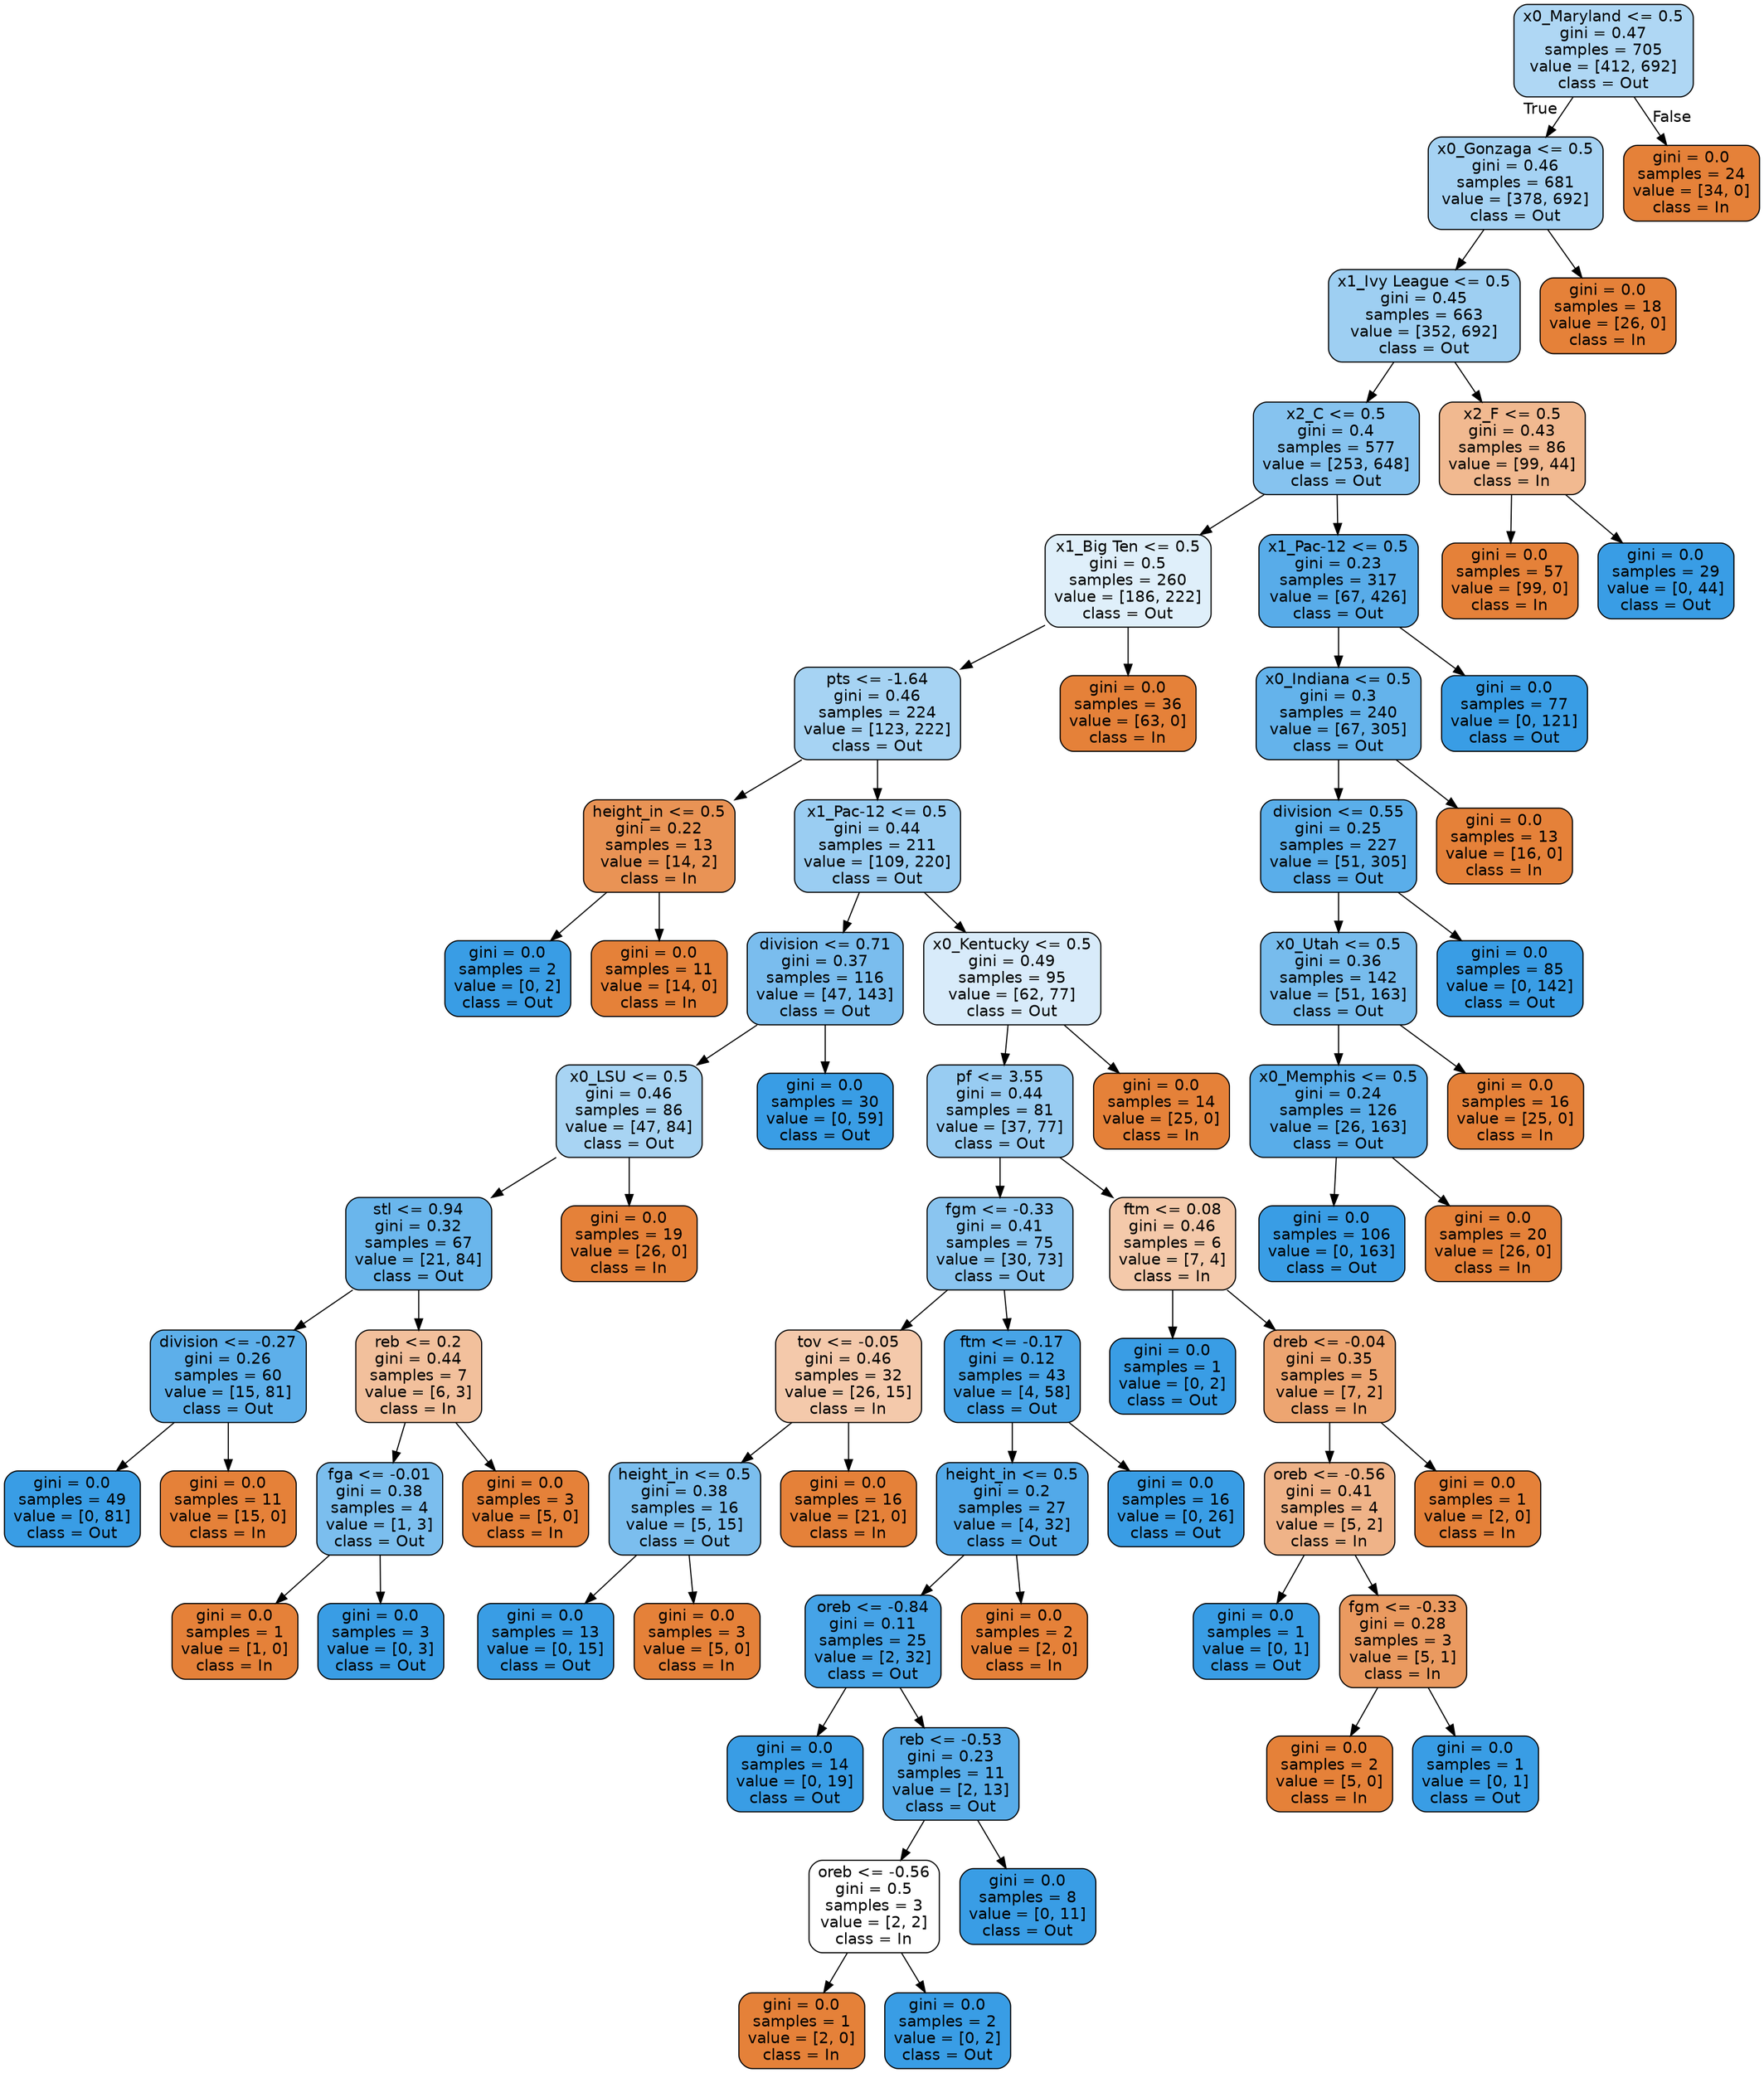 digraph Tree {
node [shape=box, style="filled, rounded", color="black", fontname=helvetica] ;
edge [fontname=helvetica] ;
0 [label="x0_Maryland <= 0.5\ngini = 0.47\nsamples = 705\nvalue = [412, 692]\nclass = Out", fillcolor="#399de567"] ;
1 [label="x0_Gonzaga <= 0.5\ngini = 0.46\nsamples = 681\nvalue = [378, 692]\nclass = Out", fillcolor="#399de574"] ;
0 -> 1 [labeldistance=2.5, labelangle=45, headlabel="True"] ;
2 [label="x1_Ivy League <= 0.5\ngini = 0.45\nsamples = 663\nvalue = [352, 692]\nclass = Out", fillcolor="#399de57d"] ;
1 -> 2 ;
3 [label="x2_C <= 0.5\ngini = 0.4\nsamples = 577\nvalue = [253, 648]\nclass = Out", fillcolor="#399de59b"] ;
2 -> 3 ;
4 [label="x1_Big Ten <= 0.5\ngini = 0.5\nsamples = 260\nvalue = [186, 222]\nclass = Out", fillcolor="#399de529"] ;
3 -> 4 ;
5 [label="pts <= -1.64\ngini = 0.46\nsamples = 224\nvalue = [123, 222]\nclass = Out", fillcolor="#399de572"] ;
4 -> 5 ;
6 [label="height_in <= 0.5\ngini = 0.22\nsamples = 13\nvalue = [14, 2]\nclass = In", fillcolor="#e58139db"] ;
5 -> 6 ;
7 [label="gini = 0.0\nsamples = 2\nvalue = [0, 2]\nclass = Out", fillcolor="#399de5ff"] ;
6 -> 7 ;
8 [label="gini = 0.0\nsamples = 11\nvalue = [14, 0]\nclass = In", fillcolor="#e58139ff"] ;
6 -> 8 ;
9 [label="x1_Pac-12 <= 0.5\ngini = 0.44\nsamples = 211\nvalue = [109, 220]\nclass = Out", fillcolor="#399de581"] ;
5 -> 9 ;
10 [label="division <= 0.71\ngini = 0.37\nsamples = 116\nvalue = [47, 143]\nclass = Out", fillcolor="#399de5ab"] ;
9 -> 10 ;
11 [label="x0_LSU <= 0.5\ngini = 0.46\nsamples = 86\nvalue = [47, 84]\nclass = Out", fillcolor="#399de570"] ;
10 -> 11 ;
12 [label="stl <= 0.94\ngini = 0.32\nsamples = 67\nvalue = [21, 84]\nclass = Out", fillcolor="#399de5bf"] ;
11 -> 12 ;
13 [label="division <= -0.27\ngini = 0.26\nsamples = 60\nvalue = [15, 81]\nclass = Out", fillcolor="#399de5d0"] ;
12 -> 13 ;
14 [label="gini = 0.0\nsamples = 49\nvalue = [0, 81]\nclass = Out", fillcolor="#399de5ff"] ;
13 -> 14 ;
15 [label="gini = 0.0\nsamples = 11\nvalue = [15, 0]\nclass = In", fillcolor="#e58139ff"] ;
13 -> 15 ;
16 [label="reb <= 0.2\ngini = 0.44\nsamples = 7\nvalue = [6, 3]\nclass = In", fillcolor="#e581397f"] ;
12 -> 16 ;
17 [label="fga <= -0.01\ngini = 0.38\nsamples = 4\nvalue = [1, 3]\nclass = Out", fillcolor="#399de5aa"] ;
16 -> 17 ;
18 [label="gini = 0.0\nsamples = 1\nvalue = [1, 0]\nclass = In", fillcolor="#e58139ff"] ;
17 -> 18 ;
19 [label="gini = 0.0\nsamples = 3\nvalue = [0, 3]\nclass = Out", fillcolor="#399de5ff"] ;
17 -> 19 ;
20 [label="gini = 0.0\nsamples = 3\nvalue = [5, 0]\nclass = In", fillcolor="#e58139ff"] ;
16 -> 20 ;
21 [label="gini = 0.0\nsamples = 19\nvalue = [26, 0]\nclass = In", fillcolor="#e58139ff"] ;
11 -> 21 ;
22 [label="gini = 0.0\nsamples = 30\nvalue = [0, 59]\nclass = Out", fillcolor="#399de5ff"] ;
10 -> 22 ;
23 [label="x0_Kentucky <= 0.5\ngini = 0.49\nsamples = 95\nvalue = [62, 77]\nclass = Out", fillcolor="#399de532"] ;
9 -> 23 ;
24 [label="pf <= 3.55\ngini = 0.44\nsamples = 81\nvalue = [37, 77]\nclass = Out", fillcolor="#399de584"] ;
23 -> 24 ;
25 [label="fgm <= -0.33\ngini = 0.41\nsamples = 75\nvalue = [30, 73]\nclass = Out", fillcolor="#399de596"] ;
24 -> 25 ;
26 [label="tov <= -0.05\ngini = 0.46\nsamples = 32\nvalue = [26, 15]\nclass = In", fillcolor="#e581396c"] ;
25 -> 26 ;
27 [label="height_in <= 0.5\ngini = 0.38\nsamples = 16\nvalue = [5, 15]\nclass = Out", fillcolor="#399de5aa"] ;
26 -> 27 ;
28 [label="gini = 0.0\nsamples = 13\nvalue = [0, 15]\nclass = Out", fillcolor="#399de5ff"] ;
27 -> 28 ;
29 [label="gini = 0.0\nsamples = 3\nvalue = [5, 0]\nclass = In", fillcolor="#e58139ff"] ;
27 -> 29 ;
30 [label="gini = 0.0\nsamples = 16\nvalue = [21, 0]\nclass = In", fillcolor="#e58139ff"] ;
26 -> 30 ;
31 [label="ftm <= -0.17\ngini = 0.12\nsamples = 43\nvalue = [4, 58]\nclass = Out", fillcolor="#399de5ed"] ;
25 -> 31 ;
32 [label="height_in <= 0.5\ngini = 0.2\nsamples = 27\nvalue = [4, 32]\nclass = Out", fillcolor="#399de5df"] ;
31 -> 32 ;
33 [label="oreb <= -0.84\ngini = 0.11\nsamples = 25\nvalue = [2, 32]\nclass = Out", fillcolor="#399de5ef"] ;
32 -> 33 ;
34 [label="gini = 0.0\nsamples = 14\nvalue = [0, 19]\nclass = Out", fillcolor="#399de5ff"] ;
33 -> 34 ;
35 [label="reb <= -0.53\ngini = 0.23\nsamples = 11\nvalue = [2, 13]\nclass = Out", fillcolor="#399de5d8"] ;
33 -> 35 ;
36 [label="oreb <= -0.56\ngini = 0.5\nsamples = 3\nvalue = [2, 2]\nclass = In", fillcolor="#e5813900"] ;
35 -> 36 ;
37 [label="gini = 0.0\nsamples = 1\nvalue = [2, 0]\nclass = In", fillcolor="#e58139ff"] ;
36 -> 37 ;
38 [label="gini = 0.0\nsamples = 2\nvalue = [0, 2]\nclass = Out", fillcolor="#399de5ff"] ;
36 -> 38 ;
39 [label="gini = 0.0\nsamples = 8\nvalue = [0, 11]\nclass = Out", fillcolor="#399de5ff"] ;
35 -> 39 ;
40 [label="gini = 0.0\nsamples = 2\nvalue = [2, 0]\nclass = In", fillcolor="#e58139ff"] ;
32 -> 40 ;
41 [label="gini = 0.0\nsamples = 16\nvalue = [0, 26]\nclass = Out", fillcolor="#399de5ff"] ;
31 -> 41 ;
42 [label="ftm <= 0.08\ngini = 0.46\nsamples = 6\nvalue = [7, 4]\nclass = In", fillcolor="#e581396d"] ;
24 -> 42 ;
43 [label="gini = 0.0\nsamples = 1\nvalue = [0, 2]\nclass = Out", fillcolor="#399de5ff"] ;
42 -> 43 ;
44 [label="dreb <= -0.04\ngini = 0.35\nsamples = 5\nvalue = [7, 2]\nclass = In", fillcolor="#e58139b6"] ;
42 -> 44 ;
45 [label="oreb <= -0.56\ngini = 0.41\nsamples = 4\nvalue = [5, 2]\nclass = In", fillcolor="#e5813999"] ;
44 -> 45 ;
46 [label="gini = 0.0\nsamples = 1\nvalue = [0, 1]\nclass = Out", fillcolor="#399de5ff"] ;
45 -> 46 ;
47 [label="fgm <= -0.33\ngini = 0.28\nsamples = 3\nvalue = [5, 1]\nclass = In", fillcolor="#e58139cc"] ;
45 -> 47 ;
48 [label="gini = 0.0\nsamples = 2\nvalue = [5, 0]\nclass = In", fillcolor="#e58139ff"] ;
47 -> 48 ;
49 [label="gini = 0.0\nsamples = 1\nvalue = [0, 1]\nclass = Out", fillcolor="#399de5ff"] ;
47 -> 49 ;
50 [label="gini = 0.0\nsamples = 1\nvalue = [2, 0]\nclass = In", fillcolor="#e58139ff"] ;
44 -> 50 ;
51 [label="gini = 0.0\nsamples = 14\nvalue = [25, 0]\nclass = In", fillcolor="#e58139ff"] ;
23 -> 51 ;
52 [label="gini = 0.0\nsamples = 36\nvalue = [63, 0]\nclass = In", fillcolor="#e58139ff"] ;
4 -> 52 ;
53 [label="x1_Pac-12 <= 0.5\ngini = 0.23\nsamples = 317\nvalue = [67, 426]\nclass = Out", fillcolor="#399de5d7"] ;
3 -> 53 ;
54 [label="x0_Indiana <= 0.5\ngini = 0.3\nsamples = 240\nvalue = [67, 305]\nclass = Out", fillcolor="#399de5c7"] ;
53 -> 54 ;
55 [label="division <= 0.55\ngini = 0.25\nsamples = 227\nvalue = [51, 305]\nclass = Out", fillcolor="#399de5d4"] ;
54 -> 55 ;
56 [label="x0_Utah <= 0.5\ngini = 0.36\nsamples = 142\nvalue = [51, 163]\nclass = Out", fillcolor="#399de5af"] ;
55 -> 56 ;
57 [label="x0_Memphis <= 0.5\ngini = 0.24\nsamples = 126\nvalue = [26, 163]\nclass = Out", fillcolor="#399de5d6"] ;
56 -> 57 ;
58 [label="gini = 0.0\nsamples = 106\nvalue = [0, 163]\nclass = Out", fillcolor="#399de5ff"] ;
57 -> 58 ;
59 [label="gini = 0.0\nsamples = 20\nvalue = [26, 0]\nclass = In", fillcolor="#e58139ff"] ;
57 -> 59 ;
60 [label="gini = 0.0\nsamples = 16\nvalue = [25, 0]\nclass = In", fillcolor="#e58139ff"] ;
56 -> 60 ;
61 [label="gini = 0.0\nsamples = 85\nvalue = [0, 142]\nclass = Out", fillcolor="#399de5ff"] ;
55 -> 61 ;
62 [label="gini = 0.0\nsamples = 13\nvalue = [16, 0]\nclass = In", fillcolor="#e58139ff"] ;
54 -> 62 ;
63 [label="gini = 0.0\nsamples = 77\nvalue = [0, 121]\nclass = Out", fillcolor="#399de5ff"] ;
53 -> 63 ;
64 [label="x2_F <= 0.5\ngini = 0.43\nsamples = 86\nvalue = [99, 44]\nclass = In", fillcolor="#e581398e"] ;
2 -> 64 ;
65 [label="gini = 0.0\nsamples = 57\nvalue = [99, 0]\nclass = In", fillcolor="#e58139ff"] ;
64 -> 65 ;
66 [label="gini = 0.0\nsamples = 29\nvalue = [0, 44]\nclass = Out", fillcolor="#399de5ff"] ;
64 -> 66 ;
67 [label="gini = 0.0\nsamples = 18\nvalue = [26, 0]\nclass = In", fillcolor="#e58139ff"] ;
1 -> 67 ;
68 [label="gini = 0.0\nsamples = 24\nvalue = [34, 0]\nclass = In", fillcolor="#e58139ff"] ;
0 -> 68 [labeldistance=2.5, labelangle=-45, headlabel="False"] ;
}